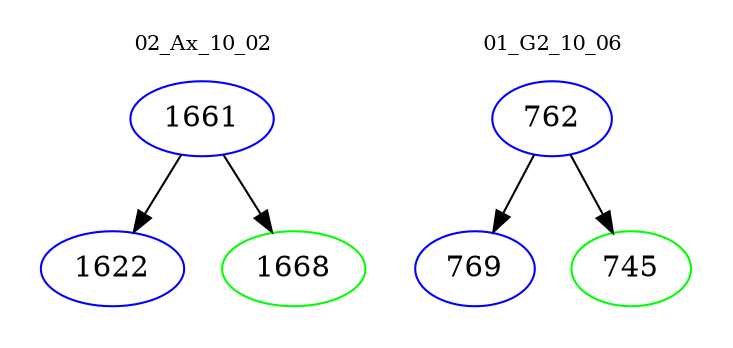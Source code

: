 digraph{
subgraph cluster_0 {
color = white
label = "02_Ax_10_02";
fontsize=10;
T0_1661 [label="1661", color="blue"]
T0_1661 -> T0_1622 [color="black"]
T0_1622 [label="1622", color="blue"]
T0_1661 -> T0_1668 [color="black"]
T0_1668 [label="1668", color="green"]
}
subgraph cluster_1 {
color = white
label = "01_G2_10_06";
fontsize=10;
T1_762 [label="762", color="blue"]
T1_762 -> T1_769 [color="black"]
T1_769 [label="769", color="blue"]
T1_762 -> T1_745 [color="black"]
T1_745 [label="745", color="green"]
}
}
